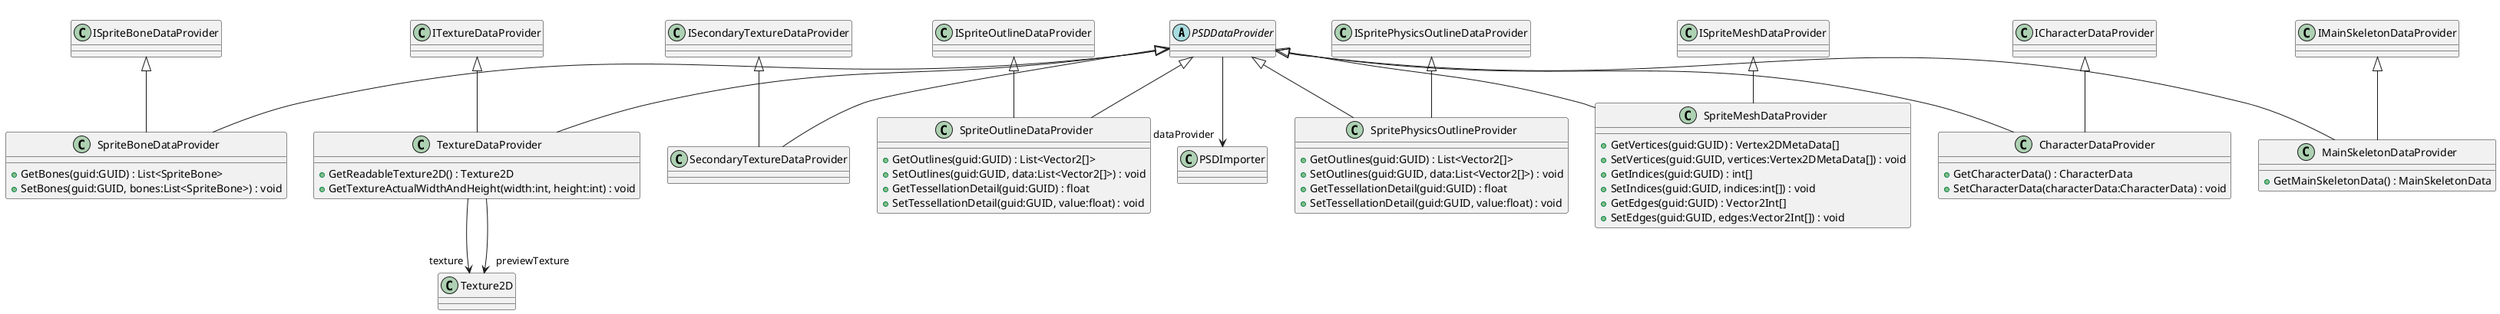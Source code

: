 @startuml
abstract class PSDDataProvider {
}
class SpriteBoneDataProvider {
    + GetBones(guid:GUID) : List<SpriteBone>
    + SetBones(guid:GUID, bones:List<SpriteBone>) : void
}
class TextureDataProvider {
    + GetReadableTexture2D() : Texture2D
    + GetTextureActualWidthAndHeight(width:int, height:int) : void
}
class SecondaryTextureDataProvider {
}
class SpriteOutlineDataProvider {
    + GetOutlines(guid:GUID) : List<Vector2[]>
    + SetOutlines(guid:GUID, data:List<Vector2[]>) : void
    + GetTessellationDetail(guid:GUID) : float
    + SetTessellationDetail(guid:GUID, value:float) : void
}
class SpritePhysicsOutlineProvider {
    + GetOutlines(guid:GUID) : List<Vector2[]>
    + SetOutlines(guid:GUID, data:List<Vector2[]>) : void
    + GetTessellationDetail(guid:GUID) : float
    + SetTessellationDetail(guid:GUID, value:float) : void
}
class SpriteMeshDataProvider {
    + GetVertices(guid:GUID) : Vertex2DMetaData[]
    + SetVertices(guid:GUID, vertices:Vertex2DMetaData[]) : void
    + GetIndices(guid:GUID) : int[]
    + SetIndices(guid:GUID, indices:int[]) : void
    + GetEdges(guid:GUID) : Vector2Int[]
    + SetEdges(guid:GUID, edges:Vector2Int[]) : void
}
class CharacterDataProvider {
    + GetCharacterData() : CharacterData
    + SetCharacterData(characterData:CharacterData) : void
}
class MainSkeletonDataProvider {
    + GetMainSkeletonData() : MainSkeletonData
}
PSDDataProvider --> "dataProvider" PSDImporter
PSDDataProvider <|-- SpriteBoneDataProvider
ISpriteBoneDataProvider <|-- SpriteBoneDataProvider
PSDDataProvider <|-- TextureDataProvider
ITextureDataProvider <|-- TextureDataProvider
TextureDataProvider --> "texture" Texture2D
TextureDataProvider --> "previewTexture" Texture2D
PSDDataProvider <|-- SecondaryTextureDataProvider
ISecondaryTextureDataProvider <|-- SecondaryTextureDataProvider
PSDDataProvider <|-- SpriteOutlineDataProvider
ISpriteOutlineDataProvider <|-- SpriteOutlineDataProvider
PSDDataProvider <|-- SpritePhysicsOutlineProvider
ISpritePhysicsOutlineDataProvider <|-- SpritePhysicsOutlineProvider
PSDDataProvider <|-- SpriteMeshDataProvider
ISpriteMeshDataProvider <|-- SpriteMeshDataProvider
PSDDataProvider <|-- CharacterDataProvider
ICharacterDataProvider <|-- CharacterDataProvider
PSDDataProvider <|-- MainSkeletonDataProvider
IMainSkeletonDataProvider <|-- MainSkeletonDataProvider
@enduml
